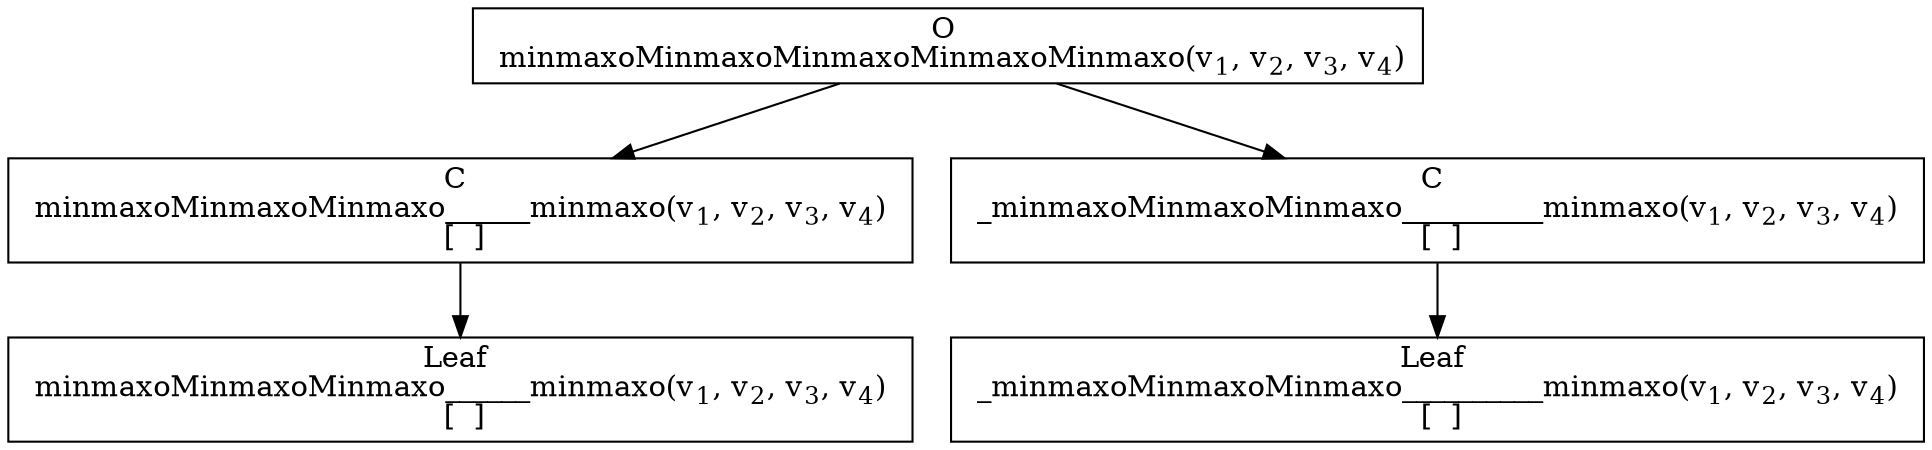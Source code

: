digraph {
    graph [rankdir=TB
          ,bgcolor=transparent];
    node [shape=box
         ,fillcolor=white
         ,style=filled];
    0 [label=<O <BR/> minmaxoMinmaxoMinmaxoMinmaxoMinmaxo(v<SUB>1</SUB>, v<SUB>2</SUB>, v<SUB>3</SUB>, v<SUB>4</SUB>)>];
    1 [label=<C <BR/> minmaxoMinmaxoMinmaxo______minmaxo(v<SUB>1</SUB>, v<SUB>2</SUB>, v<SUB>3</SUB>, v<SUB>4</SUB>) <BR/>  [  ] >];
    2 [label=<C <BR/> _minmaxoMinmaxoMinmaxo__________minmaxo(v<SUB>1</SUB>, v<SUB>2</SUB>, v<SUB>3</SUB>, v<SUB>4</SUB>) <BR/>  [  ] >];
    3 [label=<Leaf <BR/> minmaxoMinmaxoMinmaxo______minmaxo(v<SUB>1</SUB>, v<SUB>2</SUB>, v<SUB>3</SUB>, v<SUB>4</SUB>) <BR/>  [  ] >];
    4 [label=<Leaf <BR/> _minmaxoMinmaxoMinmaxo__________minmaxo(v<SUB>1</SUB>, v<SUB>2</SUB>, v<SUB>3</SUB>, v<SUB>4</SUB>) <BR/>  [  ] >];
    0 -> 1 [label=""];
    0 -> 2 [label=""];
    1 -> 3 [label=""];
    2 -> 4 [label=""];
}